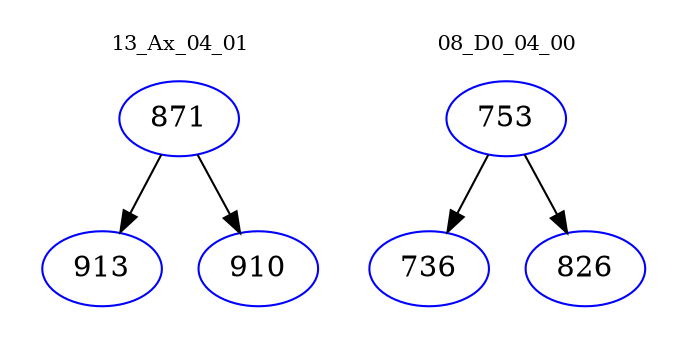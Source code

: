 digraph{
subgraph cluster_0 {
color = white
label = "13_Ax_04_01";
fontsize=10;
T0_871 [label="871", color="blue"]
T0_871 -> T0_913 [color="black"]
T0_913 [label="913", color="blue"]
T0_871 -> T0_910 [color="black"]
T0_910 [label="910", color="blue"]
}
subgraph cluster_1 {
color = white
label = "08_D0_04_00";
fontsize=10;
T1_753 [label="753", color="blue"]
T1_753 -> T1_736 [color="black"]
T1_736 [label="736", color="blue"]
T1_753 -> T1_826 [color="black"]
T1_826 [label="826", color="blue"]
}
}
